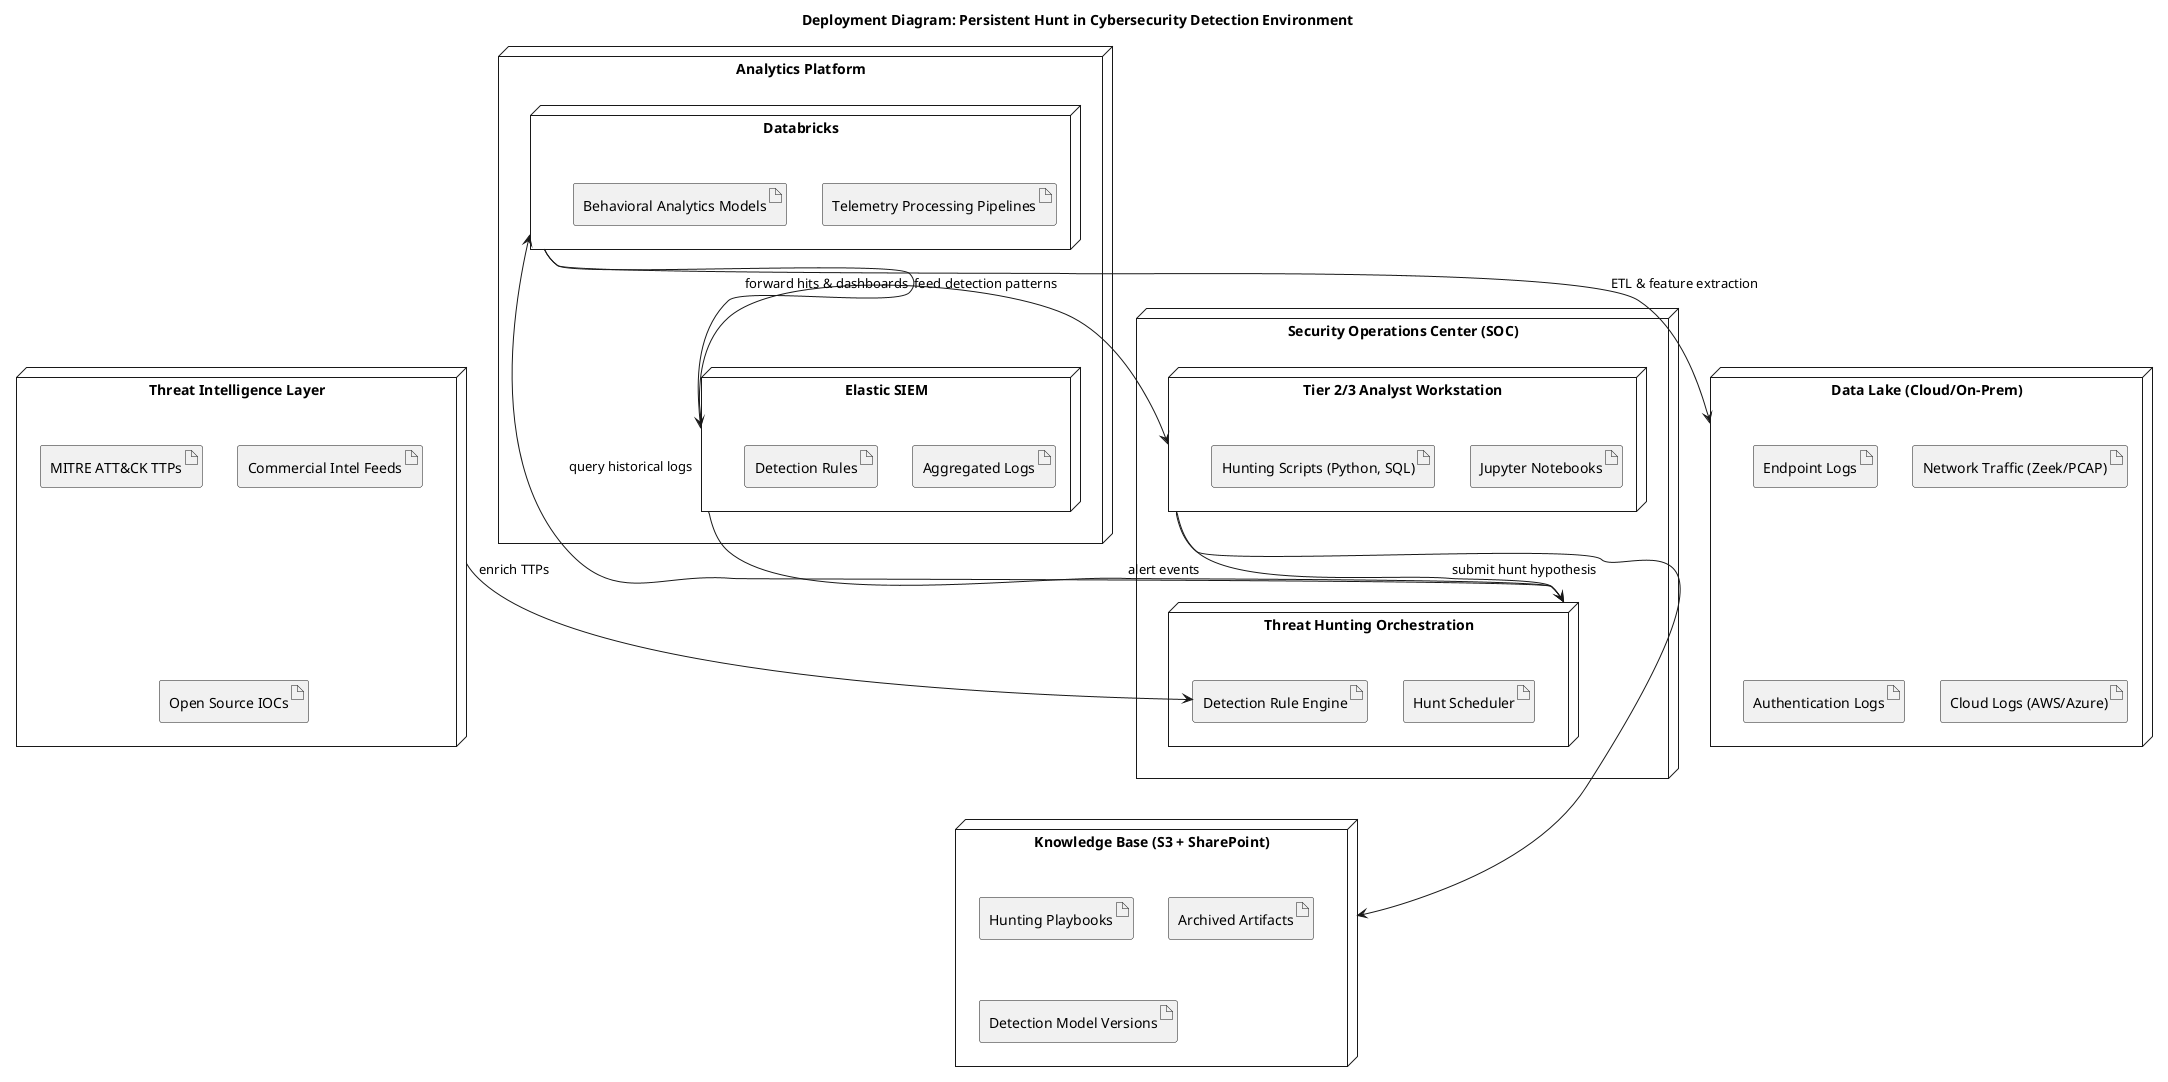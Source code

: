 @startuml
	title Deployment Diagram: Persistent Hunt in Cybersecurity Detection Environment
	
	node "Security Operations Center (SOC)" as SOC{
	    node "Tier 2/3 Analyst Workstation" as Tier23 {
	        artifact "Jupyter Notebooks"
	        artifact "Hunting Scripts (Python, SQL)"
	    }
	
	    node "Threat Hunting Orchestration" as THO {
	        artifact "Hunt Scheduler"
	        artifact "Detection Rule Engine" as DRE
	    }
	}
	
	node "Analytics Platform" as AP {
	    node "Elastic SIEM" as ES {
	        artifact "Aggregated Logs"
	        artifact "Detection Rules"
	    }
	
	    node "Databricks" as DB {
	        artifact "Telemetry Processing Pipelines"
	        artifact "Behavioral Analytics Models"
	    }
	}
	
	node "Threat Intelligence Layer" as TIL {
	    artifact "MITRE ATT&CK TTPs"
	    artifact "Commercial Intel Feeds"
	    artifact "Open Source IOCs"
	}
	
	node "Data Lake (Cloud/On-Prem)" as DL {
	    artifact "Endpoint Logs"
	    artifact "Network Traffic (Zeek/PCAP)"
	    artifact "Authentication Logs"
	    artifact "Cloud Logs (AWS/Azure)"
	}
	
	node "Knowledge Base (S3 + SharePoint)" as KB {
	    artifact "Hunting Playbooks"
	    artifact "Archived Artifacts"
	    artifact "Detection Model Versions"
	}
	
	' Communication Lines
	
	Tier23 --> THO : submit hunt hypothesis
	THO --> DB : query historical logs
	DB --> DL : ETL & feature extraction
	DB --> ES : feed detection patterns
	ES --> THO : alert events
	ES --> Tier23 : forward hits & dashboards
	TIL --> DRE : enrich TTPs
	Tier23 --> KB
	
	' "Tier 2/3 Analyst Workstation" --> "Threat Hunting Orchestration" : submit hunt hypothesis
	' "Threat Hunting Orchestration" --> "Databricks" : query historical logs
	' "Databricks" --> "Data Lake (Cloud/On-Prem)" : ETL & feature extraction
	' "Databricks" --> "Elastic SIEM" : feed detection patterns
	' "Elastic SIEM" --> "Threat Hunting Orchestration" : alert events
	' "Elastic SIEM" --> "Tier 2/3 Analyst Workstation" : forward hits & dashboards
	' "Threat Intelligence Layer" --> "Detection Rule Engine" : enrich TTPs
	' "Tier 2/3 Analyst Workstation" --> "Knowledge Base (S3 + SharePoint)" : store hunt artifacts

@enduml
